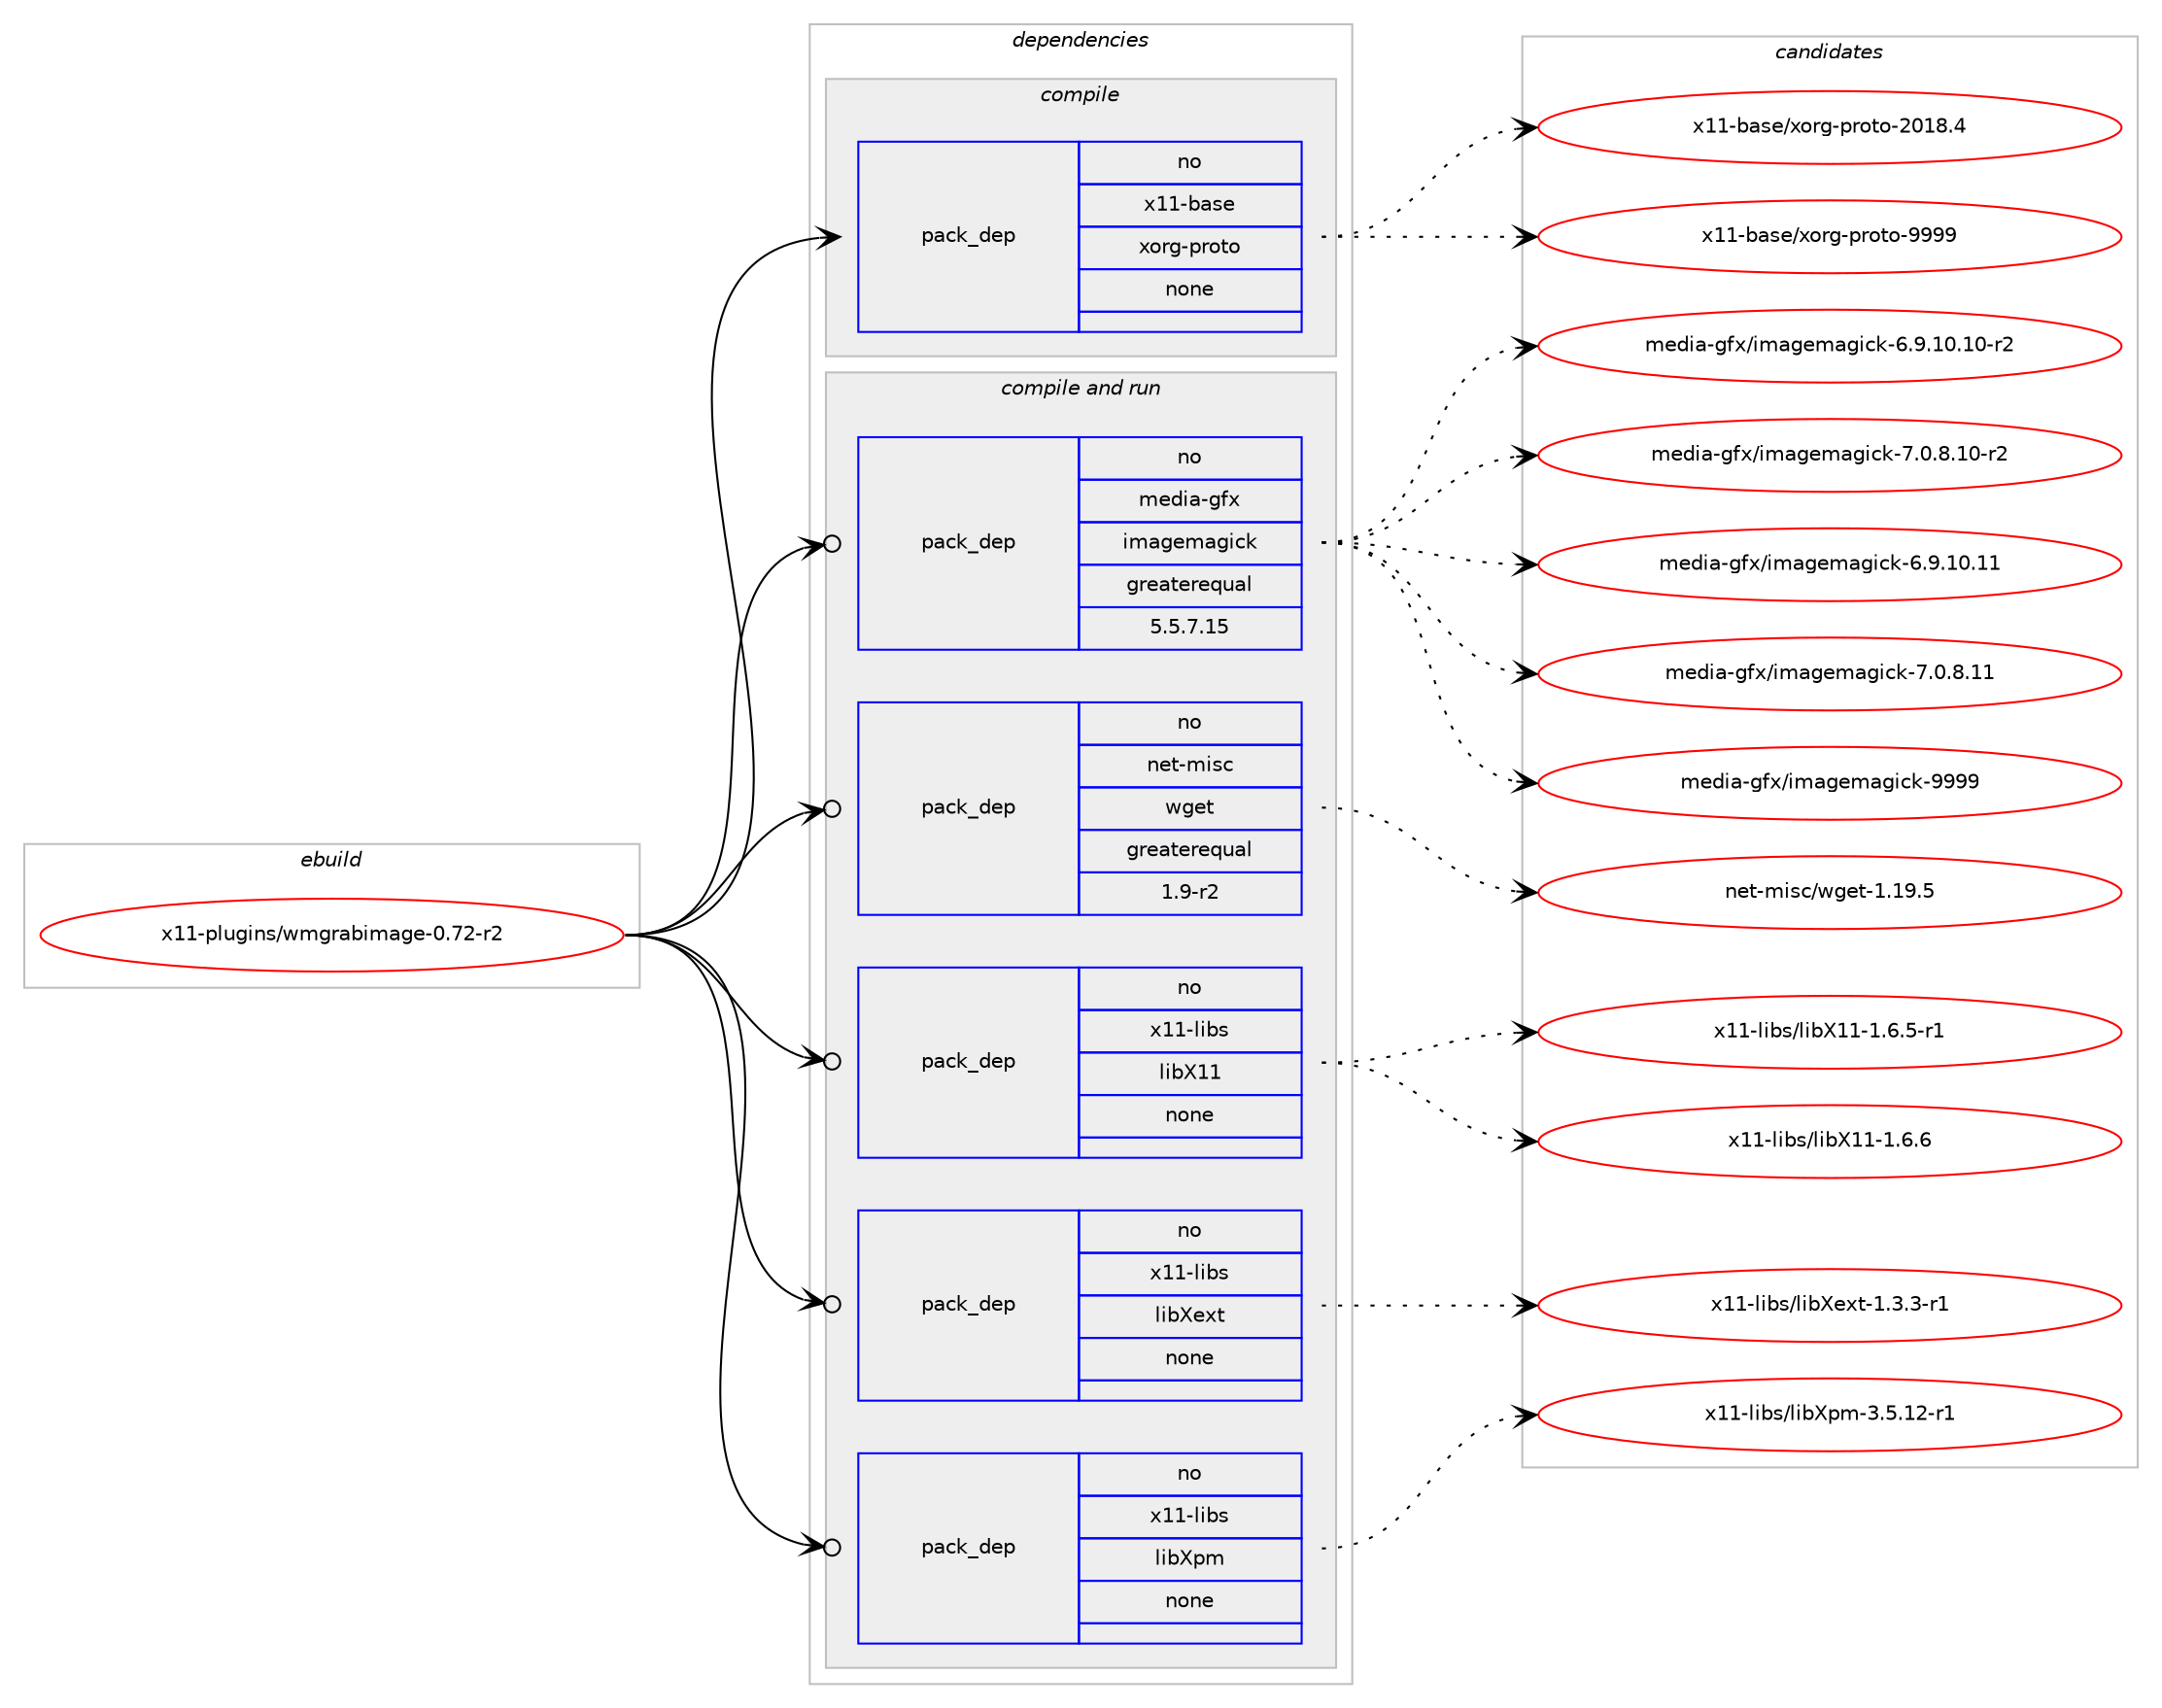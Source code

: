 digraph prolog {

# *************
# Graph options
# *************

newrank=true;
concentrate=true;
compound=true;
graph [rankdir=LR,fontname=Helvetica,fontsize=10,ranksep=1.5];#, ranksep=2.5, nodesep=0.2];
edge  [arrowhead=vee];
node  [fontname=Helvetica,fontsize=10];

# **********
# The ebuild
# **********

subgraph cluster_leftcol {
color=gray;
rank=same;
label=<<i>ebuild</i>>;
id [label="x11-plugins/wmgrabimage-0.72-r2", color=red, width=4, href="../x11-plugins/wmgrabimage-0.72-r2.svg"];
}

# ****************
# The dependencies
# ****************

subgraph cluster_midcol {
color=gray;
label=<<i>dependencies</i>>;
subgraph cluster_compile {
fillcolor="#eeeeee";
style=filled;
label=<<i>compile</i>>;
subgraph pack10110 {
dependency14789 [label=<<TABLE BORDER="0" CELLBORDER="1" CELLSPACING="0" CELLPADDING="4" WIDTH="220"><TR><TD ROWSPAN="6" CELLPADDING="30">pack_dep</TD></TR><TR><TD WIDTH="110">no</TD></TR><TR><TD>x11-base</TD></TR><TR><TD>xorg-proto</TD></TR><TR><TD>none</TD></TR><TR><TD></TD></TR></TABLE>>, shape=none, color=blue];
}
id:e -> dependency14789:w [weight=20,style="solid",arrowhead="vee"];
}
subgraph cluster_compileandrun {
fillcolor="#eeeeee";
style=filled;
label=<<i>compile and run</i>>;
subgraph pack10111 {
dependency14790 [label=<<TABLE BORDER="0" CELLBORDER="1" CELLSPACING="0" CELLPADDING="4" WIDTH="220"><TR><TD ROWSPAN="6" CELLPADDING="30">pack_dep</TD></TR><TR><TD WIDTH="110">no</TD></TR><TR><TD>media-gfx</TD></TR><TR><TD>imagemagick</TD></TR><TR><TD>greaterequal</TD></TR><TR><TD>5.5.7.15</TD></TR></TABLE>>, shape=none, color=blue];
}
id:e -> dependency14790:w [weight=20,style="solid",arrowhead="odotvee"];
subgraph pack10112 {
dependency14791 [label=<<TABLE BORDER="0" CELLBORDER="1" CELLSPACING="0" CELLPADDING="4" WIDTH="220"><TR><TD ROWSPAN="6" CELLPADDING="30">pack_dep</TD></TR><TR><TD WIDTH="110">no</TD></TR><TR><TD>net-misc</TD></TR><TR><TD>wget</TD></TR><TR><TD>greaterequal</TD></TR><TR><TD>1.9-r2</TD></TR></TABLE>>, shape=none, color=blue];
}
id:e -> dependency14791:w [weight=20,style="solid",arrowhead="odotvee"];
subgraph pack10113 {
dependency14792 [label=<<TABLE BORDER="0" CELLBORDER="1" CELLSPACING="0" CELLPADDING="4" WIDTH="220"><TR><TD ROWSPAN="6" CELLPADDING="30">pack_dep</TD></TR><TR><TD WIDTH="110">no</TD></TR><TR><TD>x11-libs</TD></TR><TR><TD>libX11</TD></TR><TR><TD>none</TD></TR><TR><TD></TD></TR></TABLE>>, shape=none, color=blue];
}
id:e -> dependency14792:w [weight=20,style="solid",arrowhead="odotvee"];
subgraph pack10114 {
dependency14793 [label=<<TABLE BORDER="0" CELLBORDER="1" CELLSPACING="0" CELLPADDING="4" WIDTH="220"><TR><TD ROWSPAN="6" CELLPADDING="30">pack_dep</TD></TR><TR><TD WIDTH="110">no</TD></TR><TR><TD>x11-libs</TD></TR><TR><TD>libXext</TD></TR><TR><TD>none</TD></TR><TR><TD></TD></TR></TABLE>>, shape=none, color=blue];
}
id:e -> dependency14793:w [weight=20,style="solid",arrowhead="odotvee"];
subgraph pack10115 {
dependency14794 [label=<<TABLE BORDER="0" CELLBORDER="1" CELLSPACING="0" CELLPADDING="4" WIDTH="220"><TR><TD ROWSPAN="6" CELLPADDING="30">pack_dep</TD></TR><TR><TD WIDTH="110">no</TD></TR><TR><TD>x11-libs</TD></TR><TR><TD>libXpm</TD></TR><TR><TD>none</TD></TR><TR><TD></TD></TR></TABLE>>, shape=none, color=blue];
}
id:e -> dependency14794:w [weight=20,style="solid",arrowhead="odotvee"];
}
subgraph cluster_run {
fillcolor="#eeeeee";
style=filled;
label=<<i>run</i>>;
}
}

# **************
# The candidates
# **************

subgraph cluster_choices {
rank=same;
color=gray;
label=<<i>candidates</i>>;

subgraph choice10110 {
color=black;
nodesep=1;
choice1204949459897115101471201111141034511211411111611145504849564652 [label="x11-base/xorg-proto-2018.4", color=red, width=4,href="../x11-base/xorg-proto-2018.4.svg"];
choice120494945989711510147120111114103451121141111161114557575757 [label="x11-base/xorg-proto-9999", color=red, width=4,href="../x11-base/xorg-proto-9999.svg"];
dependency14789:e -> choice1204949459897115101471201111141034511211411111611145504849564652:w [style=dotted,weight="100"];
dependency14789:e -> choice120494945989711510147120111114103451121141111161114557575757:w [style=dotted,weight="100"];
}
subgraph choice10111 {
color=black;
nodesep=1;
choice109101100105974510310212047105109971031011099710310599107455446574649484649484511450 [label="media-gfx/imagemagick-6.9.10.10-r2", color=red, width=4,href="../media-gfx/imagemagick-6.9.10.10-r2.svg"];
choice1091011001059745103102120471051099710310110997103105991074555464846564649484511450 [label="media-gfx/imagemagick-7.0.8.10-r2", color=red, width=4,href="../media-gfx/imagemagick-7.0.8.10-r2.svg"];
choice10910110010597451031021204710510997103101109971031059910745544657464948464949 [label="media-gfx/imagemagick-6.9.10.11", color=red, width=4,href="../media-gfx/imagemagick-6.9.10.11.svg"];
choice109101100105974510310212047105109971031011099710310599107455546484656464949 [label="media-gfx/imagemagick-7.0.8.11", color=red, width=4,href="../media-gfx/imagemagick-7.0.8.11.svg"];
choice1091011001059745103102120471051099710310110997103105991074557575757 [label="media-gfx/imagemagick-9999", color=red, width=4,href="../media-gfx/imagemagick-9999.svg"];
dependency14790:e -> choice109101100105974510310212047105109971031011099710310599107455446574649484649484511450:w [style=dotted,weight="100"];
dependency14790:e -> choice1091011001059745103102120471051099710310110997103105991074555464846564649484511450:w [style=dotted,weight="100"];
dependency14790:e -> choice10910110010597451031021204710510997103101109971031059910745544657464948464949:w [style=dotted,weight="100"];
dependency14790:e -> choice109101100105974510310212047105109971031011099710310599107455546484656464949:w [style=dotted,weight="100"];
dependency14790:e -> choice1091011001059745103102120471051099710310110997103105991074557575757:w [style=dotted,weight="100"];
}
subgraph choice10112 {
color=black;
nodesep=1;
choice11010111645109105115994711910310111645494649574653 [label="net-misc/wget-1.19.5", color=red, width=4,href="../net-misc/wget-1.19.5.svg"];
dependency14791:e -> choice11010111645109105115994711910310111645494649574653:w [style=dotted,weight="100"];
}
subgraph choice10113 {
color=black;
nodesep=1;
choice1204949451081059811547108105988849494549465446534511449 [label="x11-libs/libX11-1.6.5-r1", color=red, width=4,href="../x11-libs/libX11-1.6.5-r1.svg"];
choice120494945108105981154710810598884949454946544654 [label="x11-libs/libX11-1.6.6", color=red, width=4,href="../x11-libs/libX11-1.6.6.svg"];
dependency14792:e -> choice1204949451081059811547108105988849494549465446534511449:w [style=dotted,weight="100"];
dependency14792:e -> choice120494945108105981154710810598884949454946544654:w [style=dotted,weight="100"];
}
subgraph choice10114 {
color=black;
nodesep=1;
choice120494945108105981154710810598881011201164549465146514511449 [label="x11-libs/libXext-1.3.3-r1", color=red, width=4,href="../x11-libs/libXext-1.3.3-r1.svg"];
dependency14793:e -> choice120494945108105981154710810598881011201164549465146514511449:w [style=dotted,weight="100"];
}
subgraph choice10115 {
color=black;
nodesep=1;
choice12049494510810598115471081059888112109455146534649504511449 [label="x11-libs/libXpm-3.5.12-r1", color=red, width=4,href="../x11-libs/libXpm-3.5.12-r1.svg"];
dependency14794:e -> choice12049494510810598115471081059888112109455146534649504511449:w [style=dotted,weight="100"];
}
}

}
